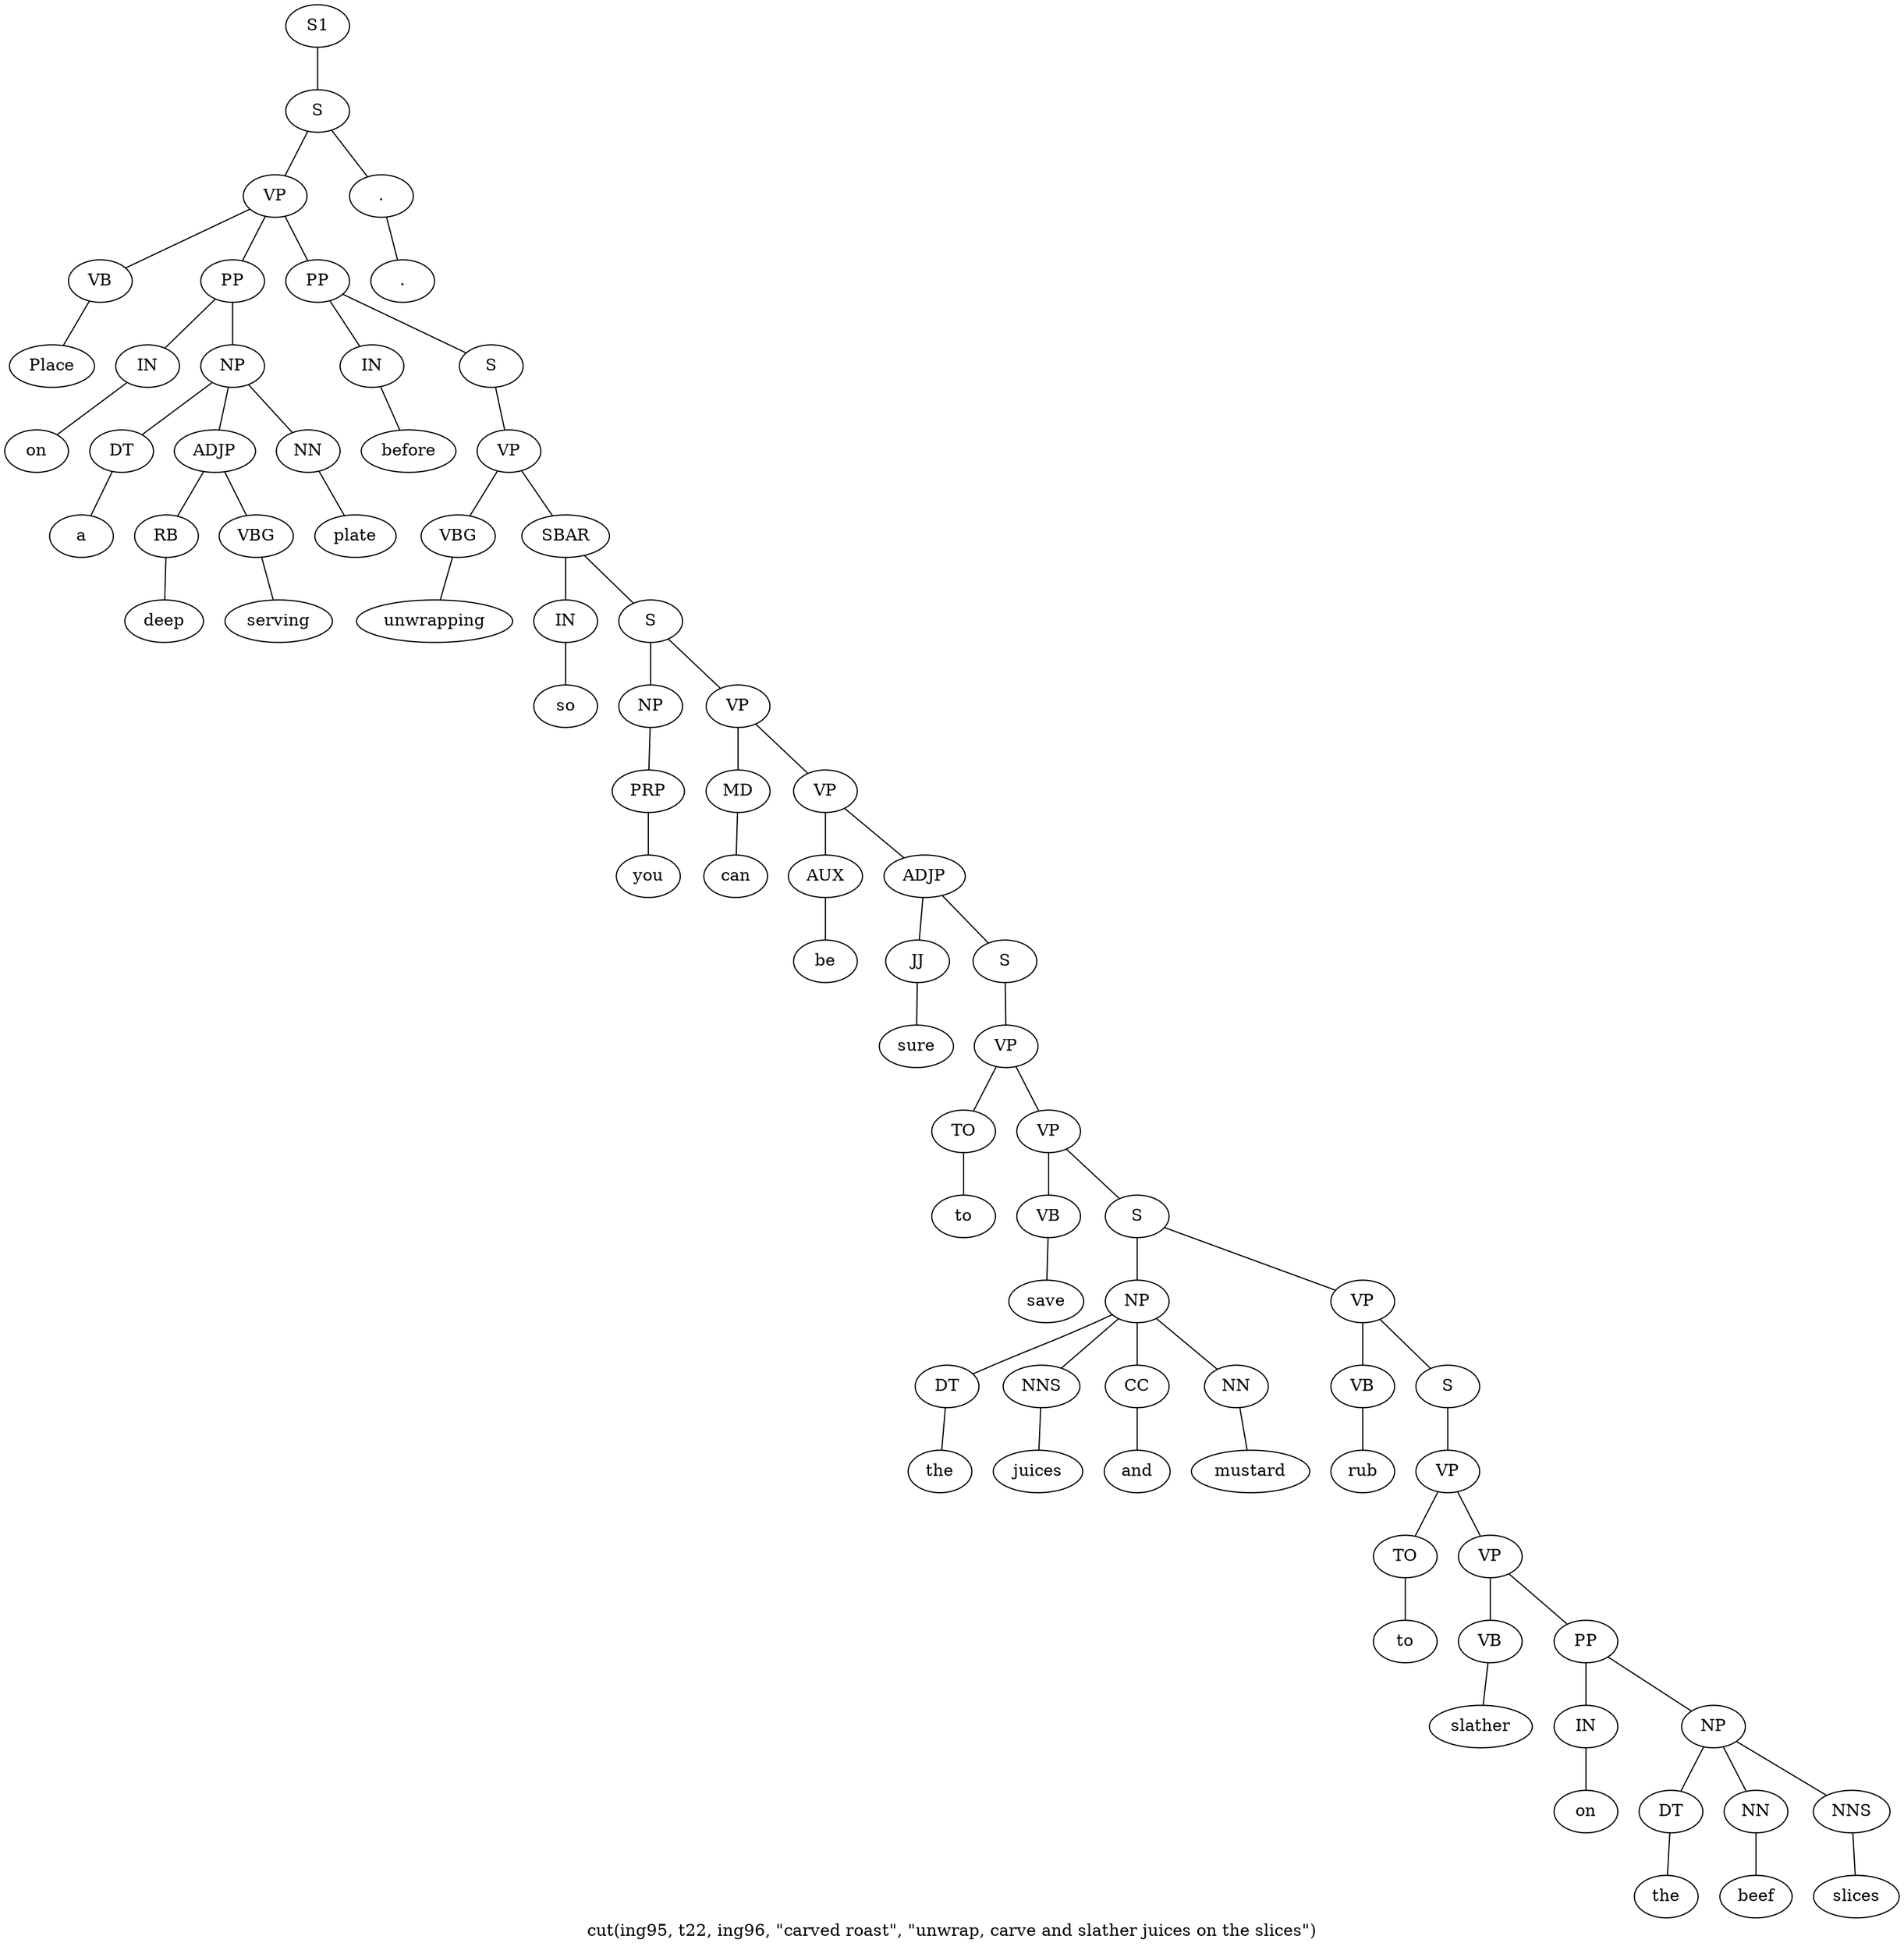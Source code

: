 graph SyntaxGraph {
	label = "cut(ing95, t22, ing96, \"carved roast\", \"unwrap, carve and slather juices on the slices\")";
	Node0 [label="S1"];
	Node1 [label="S"];
	Node2 [label="VP"];
	Node3 [label="VB"];
	Node4 [label="Place"];
	Node5 [label="PP"];
	Node6 [label="IN"];
	Node7 [label="on"];
	Node8 [label="NP"];
	Node9 [label="DT"];
	Node10 [label="a"];
	Node11 [label="ADJP"];
	Node12 [label="RB"];
	Node13 [label="deep"];
	Node14 [label="VBG"];
	Node15 [label="serving"];
	Node16 [label="NN"];
	Node17 [label="plate"];
	Node18 [label="PP"];
	Node19 [label="IN"];
	Node20 [label="before"];
	Node21 [label="S"];
	Node22 [label="VP"];
	Node23 [label="VBG"];
	Node24 [label="unwrapping"];
	Node25 [label="SBAR"];
	Node26 [label="IN"];
	Node27 [label="so"];
	Node28 [label="S"];
	Node29 [label="NP"];
	Node30 [label="PRP"];
	Node31 [label="you"];
	Node32 [label="VP"];
	Node33 [label="MD"];
	Node34 [label="can"];
	Node35 [label="VP"];
	Node36 [label="AUX"];
	Node37 [label="be"];
	Node38 [label="ADJP"];
	Node39 [label="JJ"];
	Node40 [label="sure"];
	Node41 [label="S"];
	Node42 [label="VP"];
	Node43 [label="TO"];
	Node44 [label="to"];
	Node45 [label="VP"];
	Node46 [label="VB"];
	Node47 [label="save"];
	Node48 [label="S"];
	Node49 [label="NP"];
	Node50 [label="DT"];
	Node51 [label="the"];
	Node52 [label="NNS"];
	Node53 [label="juices"];
	Node54 [label="CC"];
	Node55 [label="and"];
	Node56 [label="NN"];
	Node57 [label="mustard"];
	Node58 [label="VP"];
	Node59 [label="VB"];
	Node60 [label="rub"];
	Node61 [label="S"];
	Node62 [label="VP"];
	Node63 [label="TO"];
	Node64 [label="to"];
	Node65 [label="VP"];
	Node66 [label="VB"];
	Node67 [label="slather"];
	Node68 [label="PP"];
	Node69 [label="IN"];
	Node70 [label="on"];
	Node71 [label="NP"];
	Node72 [label="DT"];
	Node73 [label="the"];
	Node74 [label="NN"];
	Node75 [label="beef"];
	Node76 [label="NNS"];
	Node77 [label="slices"];
	Node78 [label="."];
	Node79 [label="."];

	Node0 -- Node1;
	Node1 -- Node2;
	Node1 -- Node78;
	Node2 -- Node3;
	Node2 -- Node5;
	Node2 -- Node18;
	Node3 -- Node4;
	Node5 -- Node6;
	Node5 -- Node8;
	Node6 -- Node7;
	Node8 -- Node9;
	Node8 -- Node11;
	Node8 -- Node16;
	Node9 -- Node10;
	Node11 -- Node12;
	Node11 -- Node14;
	Node12 -- Node13;
	Node14 -- Node15;
	Node16 -- Node17;
	Node18 -- Node19;
	Node18 -- Node21;
	Node19 -- Node20;
	Node21 -- Node22;
	Node22 -- Node23;
	Node22 -- Node25;
	Node23 -- Node24;
	Node25 -- Node26;
	Node25 -- Node28;
	Node26 -- Node27;
	Node28 -- Node29;
	Node28 -- Node32;
	Node29 -- Node30;
	Node30 -- Node31;
	Node32 -- Node33;
	Node32 -- Node35;
	Node33 -- Node34;
	Node35 -- Node36;
	Node35 -- Node38;
	Node36 -- Node37;
	Node38 -- Node39;
	Node38 -- Node41;
	Node39 -- Node40;
	Node41 -- Node42;
	Node42 -- Node43;
	Node42 -- Node45;
	Node43 -- Node44;
	Node45 -- Node46;
	Node45 -- Node48;
	Node46 -- Node47;
	Node48 -- Node49;
	Node48 -- Node58;
	Node49 -- Node50;
	Node49 -- Node52;
	Node49 -- Node54;
	Node49 -- Node56;
	Node50 -- Node51;
	Node52 -- Node53;
	Node54 -- Node55;
	Node56 -- Node57;
	Node58 -- Node59;
	Node58 -- Node61;
	Node59 -- Node60;
	Node61 -- Node62;
	Node62 -- Node63;
	Node62 -- Node65;
	Node63 -- Node64;
	Node65 -- Node66;
	Node65 -- Node68;
	Node66 -- Node67;
	Node68 -- Node69;
	Node68 -- Node71;
	Node69 -- Node70;
	Node71 -- Node72;
	Node71 -- Node74;
	Node71 -- Node76;
	Node72 -- Node73;
	Node74 -- Node75;
	Node76 -- Node77;
	Node78 -- Node79;
}